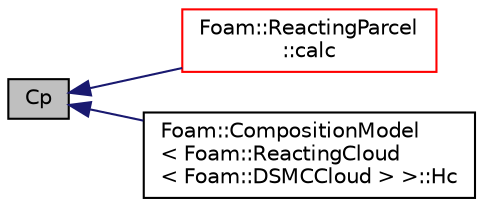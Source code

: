 digraph "Cp"
{
  bgcolor="transparent";
  edge [fontname="Helvetica",fontsize="10",labelfontname="Helvetica",labelfontsize="10"];
  node [fontname="Helvetica",fontsize="10",shape=record];
  rankdir="LR";
  Node116 [label="Cp",height=0.2,width=0.4,color="black", fillcolor="grey75", style="filled", fontcolor="black"];
  Node116 -> Node117 [dir="back",color="midnightblue",fontsize="10",style="solid",fontname="Helvetica"];
  Node117 [label="Foam::ReactingParcel\l::calc",height=0.2,width=0.4,color="red",URL="$a25049.html#a6a46515d02de32cba752f8c0cdd512e9",tooltip="Update parcel properties over the time interval. "];
  Node116 -> Node124 [dir="back",color="midnightblue",fontsize="10",style="solid",fontname="Helvetica"];
  Node124 [label="Foam::CompositionModel\l\< Foam::ReactingCloud\l\< Foam::DSMCCloud \> \>::Hc",height=0.2,width=0.4,color="black",URL="$a24933.html#aa860f729f03d5c1473b01ab73f9ed6d9",tooltip="Return chemical enthalpy for the phase phaseI. "];
}
